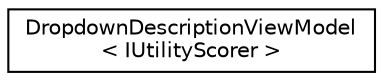 digraph "Graphical Class Hierarchy"
{
 // LATEX_PDF_SIZE
  edge [fontname="Helvetica",fontsize="10",labelfontname="Helvetica",labelfontsize="10"];
  node [fontname="Helvetica",fontsize="10",shape=record];
  rankdir="LR";
  Node0 [label="DropdownDescriptionViewModel\l\< IUtilityScorer \>",height=0.2,width=0.4,color="black", fillcolor="white", style="filled",URL="$class_dropdown_description_view_model.html",tooltip=" "];
}
